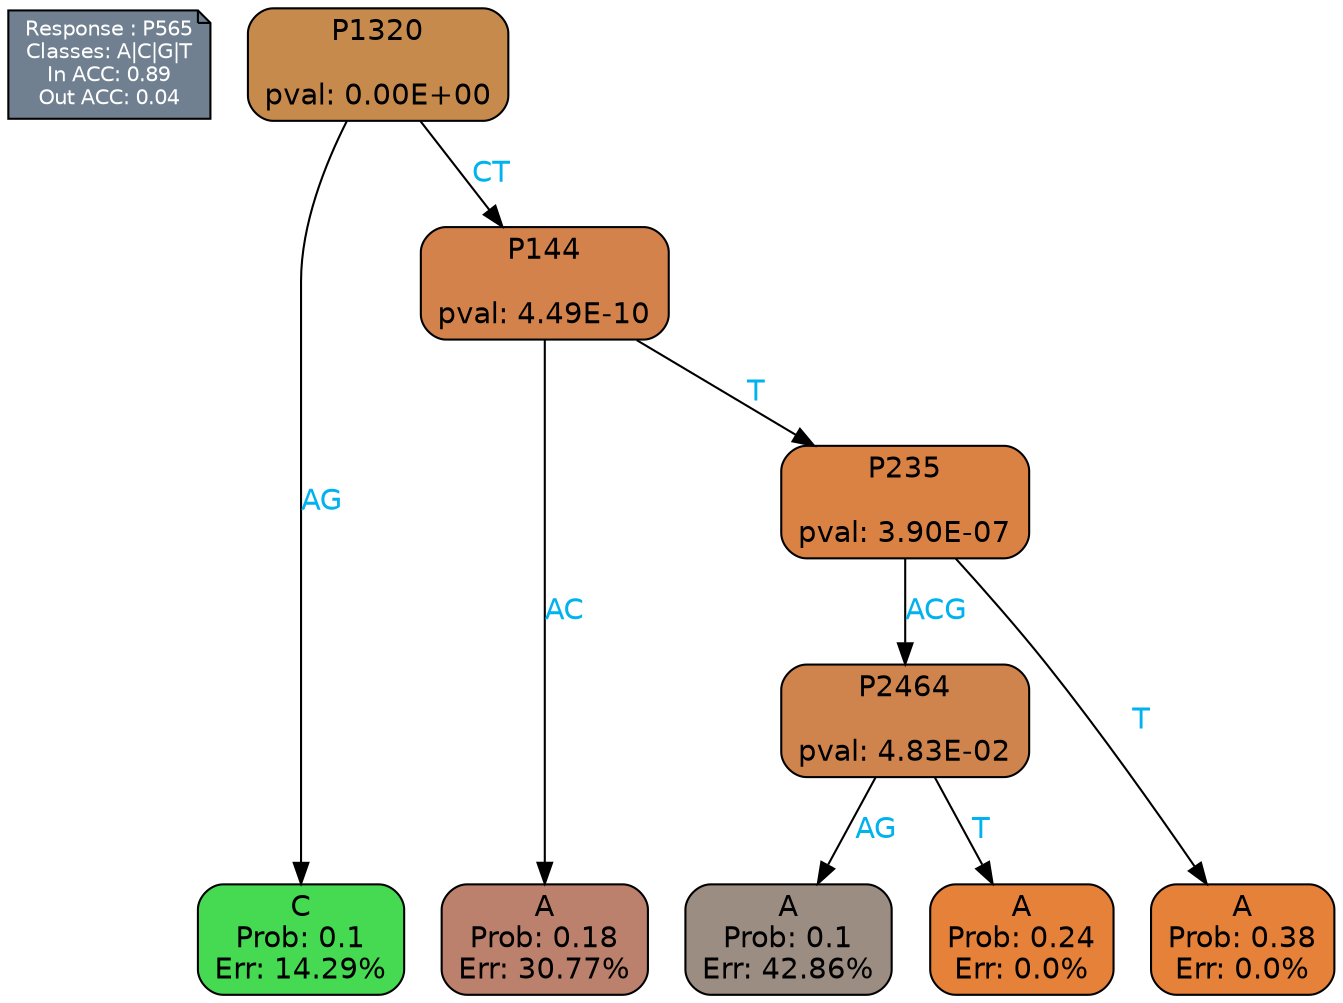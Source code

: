 digraph Tree {
node [shape=box, style="filled, rounded", color="black", fontname=helvetica] ;
graph [ranksep=equally, splines=polylines, bgcolor=transparent, dpi=600] ;
edge [fontname=helvetica] ;
LEGEND [label="Response : P565
Classes: A|C|G|T
In ACC: 0.89
Out ACC: 0.04
",shape=note,align=left,style=filled,fillcolor="slategray",fontcolor="white",fontsize=10];1 [label="P1320

pval: 0.00E+00", fillcolor="#c68b4c"] ;
2 [label="C
Prob: 0.1
Err: 14.29%", fillcolor="#45da51"] ;
3 [label="P144

pval: 4.49E-10", fillcolor="#d4824b"] ;
4 [label="A
Prob: 0.18
Err: 30.77%", fillcolor="#bc816d"] ;
5 [label="P235

pval: 3.90E-07", fillcolor="#da8243"] ;
6 [label="P2464

pval: 4.83E-02", fillcolor="#cf844e"] ;
7 [label="A
Prob: 0.1
Err: 42.86%", fillcolor="#9b8d82"] ;
8 [label="A
Prob: 0.24
Err: 0.0%", fillcolor="#e58139"] ;
9 [label="A
Prob: 0.38
Err: 0.0%", fillcolor="#e58139"] ;
1 -> 2 [label="AG",fontcolor=deepskyblue2] ;
1 -> 3 [label="CT",fontcolor=deepskyblue2] ;
3 -> 4 [label="AC",fontcolor=deepskyblue2] ;
3 -> 5 [label="T",fontcolor=deepskyblue2] ;
5 -> 9 [label="T",fontcolor=deepskyblue2] ;
5 -> 6 [label="ACG",fontcolor=deepskyblue2] ;
6 -> 8 [label="T",fontcolor=deepskyblue2] ;
6 -> 7 [label="AG",fontcolor=deepskyblue2] ;
{rank = same; 2;4;7;8;9;}{rank = same; LEGEND;1;}}